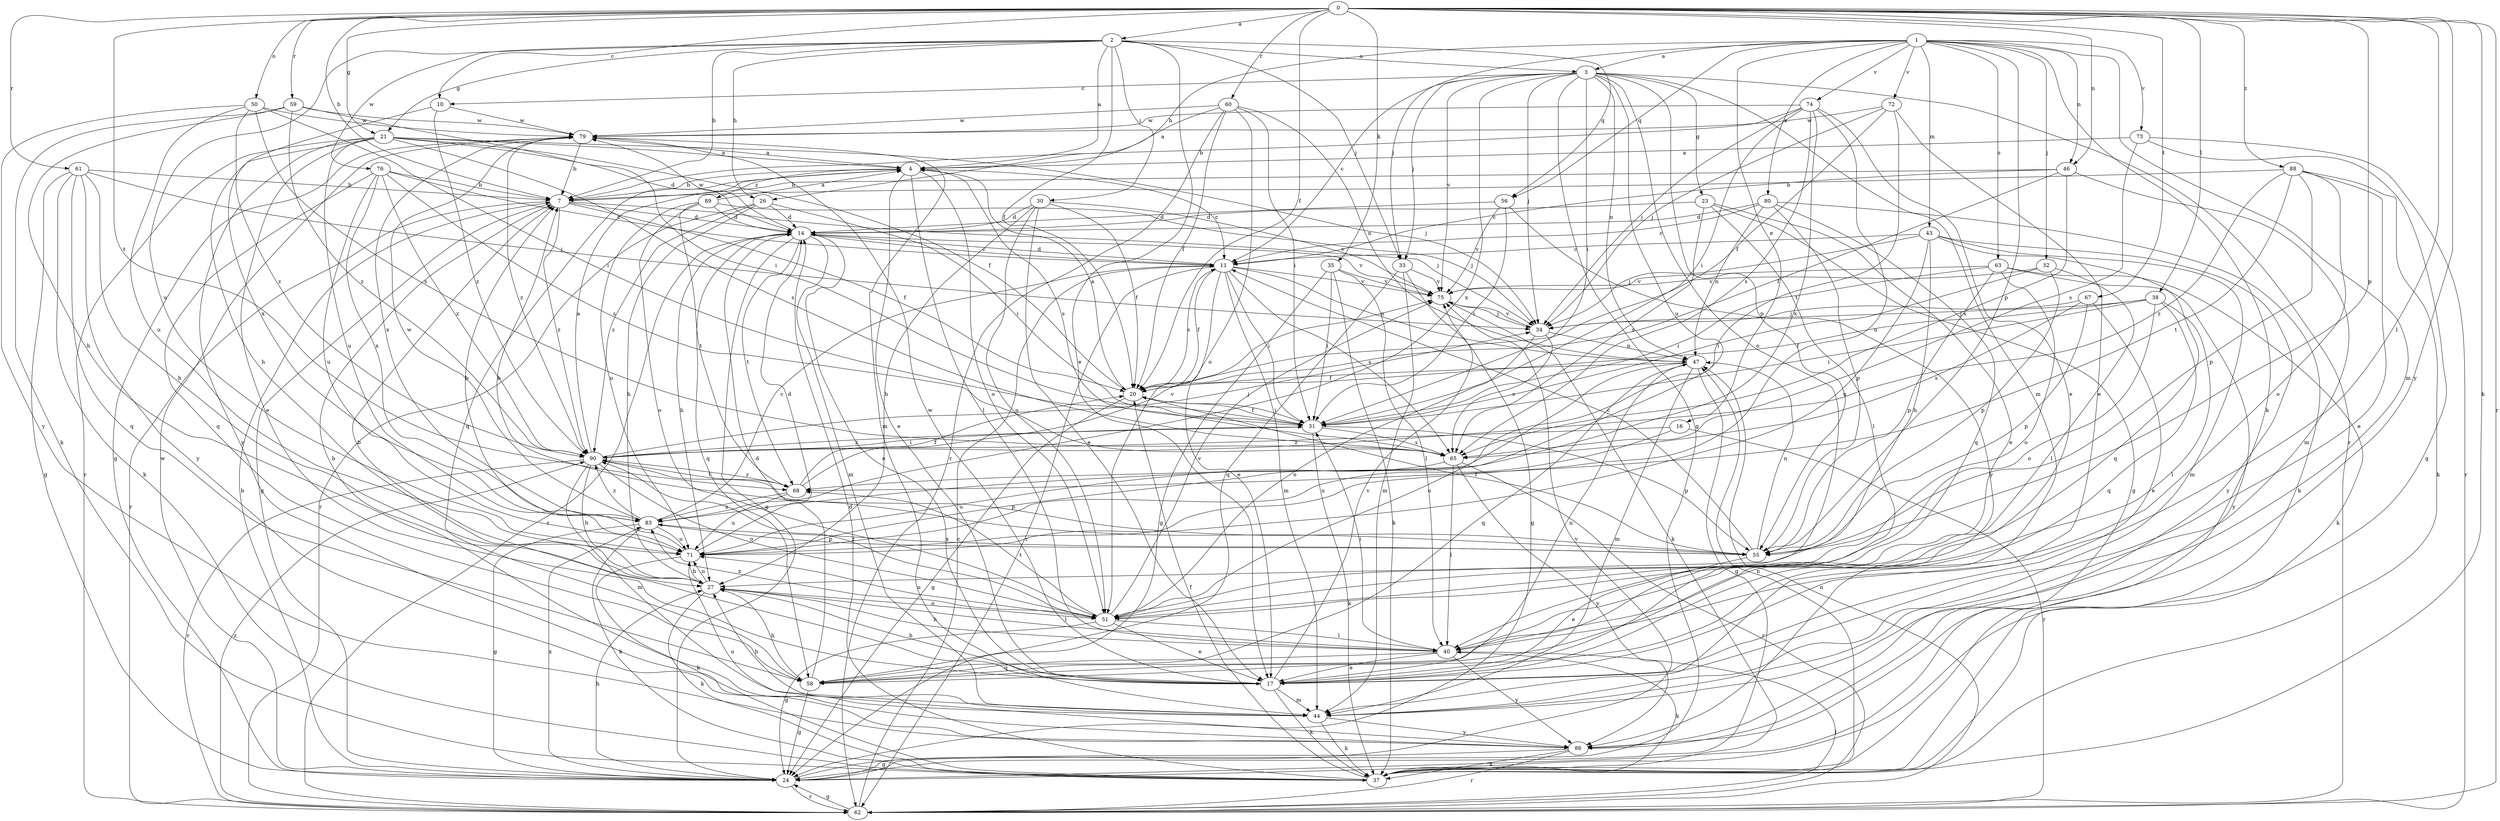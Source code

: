 strict digraph  {
0;
1;
2;
3;
4;
7;
10;
11;
14;
16;
17;
20;
21;
23;
24;
26;
27;
30;
31;
32;
33;
34;
35;
37;
38;
40;
43;
44;
46;
47;
50;
51;
55;
56;
58;
59;
60;
61;
62;
63;
65;
67;
68;
71;
72;
73;
74;
75;
76;
79;
80;
83;
86;
88;
89;
90;
0 -> 2  [label=a];
0 -> 7  [label=b];
0 -> 10  [label=c];
0 -> 20  [label=f];
0 -> 21  [label=g];
0 -> 35  [label=k];
0 -> 37  [label=k];
0 -> 38  [label=l];
0 -> 40  [label=l];
0 -> 46  [label=n];
0 -> 50  [label=o];
0 -> 55  [label=p];
0 -> 59  [label=r];
0 -> 60  [label=r];
0 -> 61  [label=r];
0 -> 62  [label=r];
0 -> 67  [label=t];
0 -> 68  [label=t];
0 -> 86  [label=y];
0 -> 88  [label=z];
1 -> 3  [label=a];
1 -> 16  [label=e];
1 -> 26  [label=h];
1 -> 32  [label=j];
1 -> 33  [label=j];
1 -> 37  [label=k];
1 -> 43  [label=m];
1 -> 44  [label=m];
1 -> 46  [label=n];
1 -> 55  [label=p];
1 -> 56  [label=q];
1 -> 63  [label=s];
1 -> 72  [label=v];
1 -> 73  [label=v];
1 -> 74  [label=v];
1 -> 80  [label=x];
2 -> 3  [label=a];
2 -> 4  [label=a];
2 -> 7  [label=b];
2 -> 17  [label=e];
2 -> 20  [label=f];
2 -> 21  [label=g];
2 -> 26  [label=h];
2 -> 30  [label=i];
2 -> 33  [label=j];
2 -> 56  [label=q];
2 -> 71  [label=u];
2 -> 76  [label=w];
3 -> 10  [label=c];
3 -> 11  [label=c];
3 -> 23  [label=g];
3 -> 24  [label=g];
3 -> 31  [label=i];
3 -> 33  [label=j];
3 -> 34  [label=j];
3 -> 44  [label=m];
3 -> 47  [label=n];
3 -> 51  [label=o];
3 -> 55  [label=p];
3 -> 62  [label=r];
3 -> 71  [label=u];
3 -> 75  [label=v];
3 -> 83  [label=x];
4 -> 7  [label=b];
4 -> 11  [label=c];
4 -> 17  [label=e];
4 -> 40  [label=l];
4 -> 51  [label=o];
4 -> 58  [label=q];
4 -> 65  [label=s];
4 -> 89  [label=z];
7 -> 14  [label=d];
7 -> 20  [label=f];
7 -> 24  [label=g];
7 -> 34  [label=j];
7 -> 62  [label=r];
7 -> 90  [label=z];
10 -> 79  [label=w];
10 -> 83  [label=x];
10 -> 90  [label=z];
11 -> 14  [label=d];
11 -> 17  [label=e];
11 -> 20  [label=f];
11 -> 31  [label=i];
11 -> 44  [label=m];
11 -> 47  [label=n];
11 -> 62  [label=r];
11 -> 65  [label=s];
11 -> 75  [label=v];
14 -> 11  [label=c];
14 -> 17  [label=e];
14 -> 24  [label=g];
14 -> 27  [label=h];
14 -> 44  [label=m];
14 -> 58  [label=q];
14 -> 62  [label=r];
14 -> 68  [label=t];
14 -> 75  [label=v];
14 -> 79  [label=w];
16 -> 62  [label=r];
16 -> 71  [label=u];
16 -> 90  [label=z];
17 -> 7  [label=b];
17 -> 27  [label=h];
17 -> 37  [label=k];
17 -> 44  [label=m];
17 -> 47  [label=n];
17 -> 75  [label=v];
17 -> 79  [label=w];
20 -> 4  [label=a];
20 -> 11  [label=c];
20 -> 24  [label=g];
20 -> 31  [label=i];
21 -> 4  [label=a];
21 -> 14  [label=d];
21 -> 17  [label=e];
21 -> 20  [label=f];
21 -> 27  [label=h];
21 -> 34  [label=j];
21 -> 62  [label=r];
21 -> 65  [label=s];
21 -> 71  [label=u];
21 -> 86  [label=y];
23 -> 14  [label=d];
23 -> 17  [label=e];
23 -> 24  [label=g];
23 -> 40  [label=l];
23 -> 65  [label=s];
24 -> 7  [label=b];
24 -> 27  [label=h];
24 -> 62  [label=r];
24 -> 75  [label=v];
24 -> 79  [label=w];
24 -> 83  [label=x];
26 -> 14  [label=d];
26 -> 27  [label=h];
26 -> 31  [label=i];
26 -> 62  [label=r];
26 -> 90  [label=z];
27 -> 37  [label=k];
27 -> 40  [label=l];
27 -> 51  [label=o];
27 -> 71  [label=u];
30 -> 14  [label=d];
30 -> 17  [label=e];
30 -> 20  [label=f];
30 -> 27  [label=h];
30 -> 51  [label=o];
30 -> 75  [label=v];
31 -> 20  [label=f];
31 -> 37  [label=k];
31 -> 55  [label=p];
31 -> 65  [label=s];
31 -> 90  [label=z];
32 -> 31  [label=i];
32 -> 40  [label=l];
32 -> 55  [label=p];
32 -> 75  [label=v];
33 -> 24  [label=g];
33 -> 44  [label=m];
33 -> 58  [label=q];
33 -> 75  [label=v];
34 -> 47  [label=n];
34 -> 51  [label=o];
34 -> 65  [label=s];
34 -> 75  [label=v];
35 -> 24  [label=g];
35 -> 31  [label=i];
35 -> 37  [label=k];
35 -> 40  [label=l];
35 -> 75  [label=v];
37 -> 14  [label=d];
37 -> 20  [label=f];
37 -> 47  [label=n];
38 -> 20  [label=f];
38 -> 31  [label=i];
38 -> 34  [label=j];
38 -> 40  [label=l];
38 -> 51  [label=o];
38 -> 58  [label=q];
40 -> 17  [label=e];
40 -> 27  [label=h];
40 -> 31  [label=i];
40 -> 37  [label=k];
40 -> 58  [label=q];
40 -> 86  [label=y];
43 -> 11  [label=c];
43 -> 27  [label=h];
43 -> 34  [label=j];
43 -> 44  [label=m];
43 -> 58  [label=q];
43 -> 71  [label=u];
43 -> 86  [label=y];
44 -> 7  [label=b];
44 -> 27  [label=h];
44 -> 37  [label=k];
44 -> 86  [label=y];
46 -> 7  [label=b];
46 -> 11  [label=c];
46 -> 20  [label=f];
46 -> 44  [label=m];
46 -> 65  [label=s];
47 -> 20  [label=f];
47 -> 24  [label=g];
47 -> 44  [label=m];
47 -> 51  [label=o];
47 -> 58  [label=q];
50 -> 31  [label=i];
50 -> 65  [label=s];
50 -> 71  [label=u];
50 -> 79  [label=w];
50 -> 86  [label=y];
50 -> 90  [label=z];
51 -> 17  [label=e];
51 -> 24  [label=g];
51 -> 40  [label=l];
51 -> 68  [label=t];
51 -> 71  [label=u];
51 -> 75  [label=v];
51 -> 83  [label=x];
51 -> 90  [label=z];
55 -> 7  [label=b];
55 -> 11  [label=c];
55 -> 17  [label=e];
55 -> 20  [label=f];
55 -> 47  [label=n];
55 -> 83  [label=x];
56 -> 14  [label=d];
56 -> 31  [label=i];
56 -> 75  [label=v];
56 -> 86  [label=y];
58 -> 14  [label=d];
58 -> 24  [label=g];
58 -> 27  [label=h];
59 -> 27  [label=h];
59 -> 31  [label=i];
59 -> 37  [label=k];
59 -> 79  [label=w];
59 -> 90  [label=z];
60 -> 4  [label=a];
60 -> 20  [label=f];
60 -> 31  [label=i];
60 -> 47  [label=n];
60 -> 51  [label=o];
60 -> 62  [label=r];
60 -> 79  [label=w];
61 -> 7  [label=b];
61 -> 24  [label=g];
61 -> 27  [label=h];
61 -> 34  [label=j];
61 -> 37  [label=k];
61 -> 58  [label=q];
61 -> 86  [label=y];
62 -> 11  [label=c];
62 -> 24  [label=g];
62 -> 40  [label=l];
62 -> 47  [label=n];
62 -> 90  [label=z];
63 -> 31  [label=i];
63 -> 37  [label=k];
63 -> 51  [label=o];
63 -> 55  [label=p];
63 -> 75  [label=v];
63 -> 86  [label=y];
65 -> 40  [label=l];
65 -> 62  [label=r];
65 -> 71  [label=u];
65 -> 86  [label=y];
67 -> 17  [label=e];
67 -> 34  [label=j];
67 -> 55  [label=p];
67 -> 65  [label=s];
68 -> 20  [label=f];
68 -> 71  [label=u];
68 -> 75  [label=v];
68 -> 83  [label=x];
68 -> 90  [label=z];
71 -> 7  [label=b];
71 -> 14  [label=d];
71 -> 27  [label=h];
71 -> 37  [label=k];
72 -> 17  [label=e];
72 -> 20  [label=f];
72 -> 34  [label=j];
72 -> 68  [label=t];
72 -> 79  [label=w];
73 -> 4  [label=a];
73 -> 24  [label=g];
73 -> 62  [label=r];
73 -> 65  [label=s];
74 -> 7  [label=b];
74 -> 17  [label=e];
74 -> 31  [label=i];
74 -> 34  [label=j];
74 -> 65  [label=s];
74 -> 71  [label=u];
74 -> 79  [label=w];
74 -> 83  [label=x];
75 -> 34  [label=j];
75 -> 37  [label=k];
76 -> 7  [label=b];
76 -> 11  [label=c];
76 -> 58  [label=q];
76 -> 65  [label=s];
76 -> 71  [label=u];
76 -> 83  [label=x];
76 -> 90  [label=z];
79 -> 4  [label=a];
79 -> 7  [label=b];
79 -> 24  [label=g];
79 -> 44  [label=m];
79 -> 83  [label=x];
79 -> 90  [label=z];
80 -> 11  [label=c];
80 -> 14  [label=d];
80 -> 37  [label=k];
80 -> 47  [label=n];
80 -> 55  [label=p];
80 -> 58  [label=q];
83 -> 11  [label=c];
83 -> 24  [label=g];
83 -> 37  [label=k];
83 -> 55  [label=p];
83 -> 71  [label=u];
83 -> 79  [label=w];
83 -> 90  [label=z];
86 -> 24  [label=g];
86 -> 37  [label=k];
86 -> 62  [label=r];
86 -> 71  [label=u];
88 -> 7  [label=b];
88 -> 17  [label=e];
88 -> 37  [label=k];
88 -> 51  [label=o];
88 -> 55  [label=p];
88 -> 68  [label=t];
88 -> 90  [label=z];
89 -> 4  [label=a];
89 -> 14  [label=d];
89 -> 34  [label=j];
89 -> 51  [label=o];
89 -> 68  [label=t];
89 -> 71  [label=u];
90 -> 4  [label=a];
90 -> 27  [label=h];
90 -> 31  [label=i];
90 -> 34  [label=j];
90 -> 44  [label=m];
90 -> 51  [label=o];
90 -> 55  [label=p];
90 -> 62  [label=r];
90 -> 68  [label=t];
}
